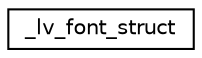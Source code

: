 digraph "Graphical Class Hierarchy"
{
 // LATEX_PDF_SIZE
  edge [fontname="Helvetica",fontsize="10",labelfontname="Helvetica",labelfontsize="10"];
  node [fontname="Helvetica",fontsize="10",shape=record];
  rankdir="LR";
  Node0 [label="_lv_font_struct",height=0.2,width=0.4,color="black", fillcolor="white", style="filled",URL="$struct__lv__font__struct.html",tooltip=" "];
}
